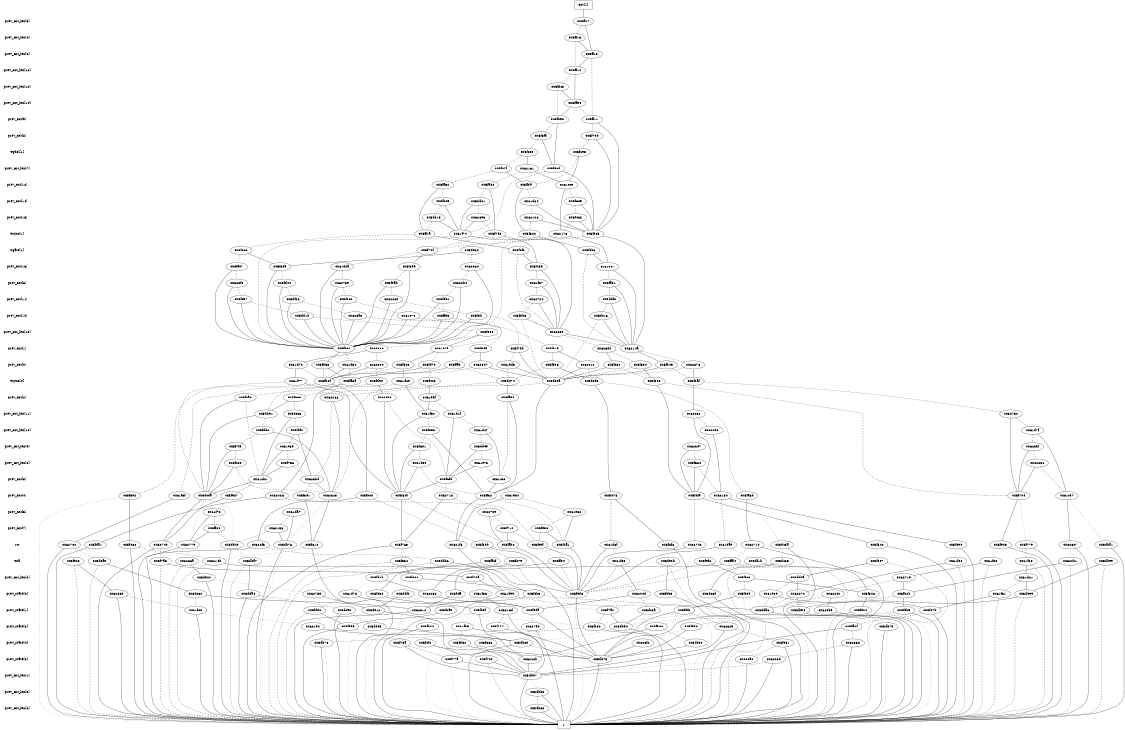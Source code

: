 digraph "DD" {
size = "7.5,10"
center = true;
edge [dir = none];
{ node [shape = plaintext];
  edge [style = invis];
  "CONST NODES" [style = invis];
" prev_cnt_len[5] " -> " prev_cnt_len[4] " -> " prev_cnt_len[6] " -> " prev_cnt_len[13] " -> " prev_cnt_len[12] " -> " prev_cnt_len[14] " -> " prev_cnt[9] " -> " prev_cnt[8] " -> " Tgdel[1] " -> " prev_cnt_len[7] " -> " prev_cnt[12] " -> " prev_cnt[14] " -> " prev_cnt[15] " -> " Tsync[1] " -> " Tgate[1] " -> " prev_cnt[13] " -> " prev_cnt[6] " -> " prev_cnt[11] " -> " prev_cnt[10] " -> " prev_cnt_len[15] " -> " prev_cnt[1] " -> " prev_cnt[0] " -> " Tsync[4] " -> " prev_cnt[2] " -> " prev_cnt_len[11] " -> " prev_cnt_len[10] " -> " prev_cnt_len[9] " -> " prev_cnt_len[8] " -> " prev_cnt[3] " -> " prev_cnt[4] " -> " prev_cnt[5] " -> " prev_cnt[7] " -> " rst " -> " ena " -> " prev_cnt_len[0] " -> " prev_state[0] " -> " prev_state[1] " -> " prev_state[2] " -> " prev_state[4] " -> " prev_state[3] " -> " prev_cnt_len[1] " -> " prev_cnt_len[3] " -> " prev_cnt_len[2] " -> "CONST NODES"; 
}
{ rank = same; node [shape = box]; edge [style = invis];
"  cnt[1]  "; }
{ rank = same; " prev_cnt_len[5] ";
"0x5ff17";
}
{ rank = same; " prev_cnt_len[4] ";
"0x5ff16";
}
{ rank = same; " prev_cnt_len[6] ";
"0x5ff15";
}
{ rank = same; " prev_cnt_len[13] ";
"0x5ff14";
}
{ rank = same; " prev_cnt_len[12] ";
"0x5fdc8";
}
{ rank = same; " prev_cnt_len[14] ";
"0x5fa94";
}
{ rank = same; " prev_cnt[9] ";
"0x5ff11";
"0x5fb98";
}
{ rank = same; " prev_cnt[8] ";
"0x5f79b";
"0x5f8fa";
}
{ rank = same; " Tgdel[1] ";
"0x5f8ee";
"0x5fc95";
}
{ rank = same; " prev_cnt_len[7] ";
"0x5fc7f";
"0x62161";
"0x5fe8d";
}
{ rank = same; " prev_cnt[12] ";
"0x5fa32";
"0x5fa2c";
"0x5fbf7";
"0x61ce9";
}
{ rank = same; " prev_cnt[14] ";
"0x5fbc9";
"0x5f669";
"0x61d64";
"0x5dd01";
}
{ rank = same; " prev_cnt[15] ";
"0x5f483";
"0x62893";
"0x5dd15";
"0x62126";
}
{ rank = same; " Tsync[1] ";
"0x5fe85";
"0x5ff1a";
"0x61f74";
"0x62178";
"0x5f602";
"0x5f7dc";
}
{ rank = same; " Tgate[1] ";
"0x5f8bc";
"0x5de84";
"0x5f8f0";
"0x5f8c6";
"0x5f74f";
}
{ rank = same; " prev_cnt[13] ";
"0x62064";
"0x5f3da";
"0x5fac7";
"0x61e2a";
"0x5f899";
"0x5f45d";
"0x61e47";
}
{ rank = same; " prev_cnt[6] ";
"0x5fd44";
"0x5fa31";
"0x623fe";
"0x61f37";
"0x62739";
"0x622b4";
"0x5f9ab";
}
{ rank = same; " prev_cnt[11] ";
"0x5df38";
"0x5feb2";
"0x5ddf8";
"0x5fc97";
"0x62704";
"0x6226e";
"0x5f8c0";
}
{ rank = same; " prev_cnt[10] ";
"0x61e79";
"0x5dd1b";
"0x626a3";
"0x5fcf1";
"0x5fdb3";
"0x5ff93";
"0x5dc16";
}
{ rank = same; " prev_cnt_len[15] ";
"0x5fe40";
"0x62639";
}
{ rank = same; " prev_cnt[1] ";
"0x5f6ee";
"0x623d0";
"0x6214a";
"0x61c7e";
"0x5f61e";
"0x5f7bb";
"0x6268c";
"0x5fbc2";
}
{ rank = same; " prev_cnt[0] ";
"0x6220c";
"0x6201e";
"0x5f604";
"0x5f943";
"0x5f503";
"0x5fd70";
"0x61ed5";
"0x5fc34";
"0x61d70";
"0x62347";
"0x5ffa9";
"0x5f596";
"0x62678";
"0x61d54";
"0x5fb53";
}
{ rank = same; " Tsync[4] ";
"0x5dc74";
"0x5deea";
"0x61f77";
"0x61dce";
"0x5f4c8";
"0x5fb8f";
"0x5fa8a";
"0x5fd90";
"0x5ded5";
"0x5fbaf";
"0x5f693";
}
{ rank = same; " prev_cnt[2] ";
"0x62436";
"0x61eef";
"0x5fca6";
"0x62268";
"0x5f666";
"0x5fae4";
}
{ rank = same; " prev_cnt_len[11] ";
"0x6275c";
"0x5db91";
"0x5dc83";
"0x62032";
"0x61f5c";
"0x61d1f";
}
{ rank = same; " prev_cnt_len[10] ";
"0x61dc7";
"0x5fdf0";
"0x622d2";
"0x61d7f";
"0x5f858";
"0x5fddc";
}
{ rank = same; " prev_cnt_len[9] ";
"0x5f6d1";
"0x623fd";
"0x5ddee";
"0x61e89";
"0x623e7";
"0x5f7f9";
}
{ rank = same; " prev_cnt_len[8] ";
"0x5f756";
"0x5fc09";
"0x6263c";
"0x61d5e";
"0x61e73";
"0x5f580";
}
{ rank = same; " prev_cnt[3] ";
"0x61cb2";
"0x61cc0";
"0x623bd";
"0x5f6fd";
}
{ rank = same; " prev_cnt[4] ";
"0x61ce7";
"0x5f84f";
"0x62426";
"0x5f4f9";
"0x62825";
"0x5f5e2";
"0x5dcda";
"0x61e54";
"0x62718";
"0x61f5f";
"0x5f704";
"0x5fe87";
"0x5fa8d";
"0x5ff32";
"0x5fbcd";
"0x5f473";
"0x6215c";
"0x5f3e1";
}
{ rank = same; " prev_cnt[5] ";
"0x61da7";
"0x61f78";
"0x62729";
"0x61e32";
}
{ rank = same; " prev_cnt[7] ";
"0x5ff04";
"0x5fe58";
"0x5f712";
"0x62158";
}
{ rank = same; " rst ";
"0x6277e";
"0x5fda1";
"0x6274c";
"0x5fe45";
"0x61eae";
"0x6274e";
"0x5f46c";
"0x5f81c";
"0x5f8f8";
"0x5f54c";
"0x5fc9f";
"0x5f763";
"0x5dba1";
"0x5fabc";
"0x5dc5a";
"0x5dd4e";
"0x62714";
"0x5f77e";
"0x61d8f";
"0x626c7";
"0x6270c";
"0x622f5";
"0x621f8";
"0x5db76";
"0x5f4a1";
"0x5f59b";
"0x5f499";
}
{ rank = same; " ena ";
"0x5dc25";
"0x5ddb6";
"0x61f35";
"0x5f9f2";
"0x5de0b";
"0x5deae";
"0x6214b";
"0x5df1b";
"0x61f55";
"0x5f9e7";
"0x620b1";
"0x5f7a5";
"0x5dba7";
"0x5facf";
"0x6266a";
"0x5db9e";
"0x5ffa4";
"0x5ff34";
"0x61f85";
"0x5f679";
"0x5f53c";
"0x5fec0";
"0x61f40";
}
{ rank = same; " prev_cnt_len[0] ";
"0x5dbba";
"0x5f664";
"0x5f70a";
"0x5fd1b";
"0x61d21";
"0x5fec3";
"0x5de0c";
"0x6271e";
}
{ rank = same; " prev_state[0] ";
"0x5db99";
"0x5feb5";
"0x61f31";
"0x5f506";
"0x5f4ff";
"0x61d78";
"0x5dda4";
"0x6204d";
"0x62252";
"0x5fced";
"0x6286b";
"0x5ddf2";
"0x5fcb3";
"0x5dc60";
"0x6224c";
"0x5fed8";
"0x61f36";
"0x6227c";
"0x62759";
"0x61d99";
"0x5fb2b";
"0x5dc6d";
"0x5f450";
"0x61d09";
}
{ rank = same; " prev_state[1] ";
"0x5dc3a";
"0x5dda6";
"0x5f7a2";
"0x5db94";
"0x5feb9";
"0x5fde0";
"0x61f63";
"0x5f67b";
"0x5f9da";
"0x5f6ae";
"0x5dc98";
"0x5de12";
"0x5fef0";
"0x5fe20";
"0x620be";
"0x5fbef";
"0x6216d";
"0x62812";
}
{ rank = same; " prev_state[2] ";
"0x5fed0";
"0x5db90";
"0x62790";
"0x5fb24";
"0x62329";
"0x62194";
"0x5f900";
"0x5f99e";
"0x5fa2f";
"0x5dbe5";
"0x61fb9";
"0x5fb50";
"0x5db79";
"0x5f777";
}
{ rank = same; " prev_state[4] ";
"0x5f4f4";
"0x626f2";
"0x5fd32";
"0x5de00";
"0x5db8e";
"0x5f668";
"0x5f73a";
"0x5f951";
"0x5db78";
"0x62868";
}
{ rank = same; " prev_state[3] ";
"0x622cb";
"0x5f77a";
"0x5f7c3";
"0x626a2";
"0x6203d";
"0x5db75";
}
{ rank = same; " prev_cnt_len[1] ";
"0x5dbb7";
}
{ rank = same; " prev_cnt_len[3] ";
"0x5dbb5";
}
{ rank = same; " prev_cnt_len[2] ";
"0x5db88";
}
{ rank = same; "CONST NODES";
{ node [shape = box]; "0x5db40";
}
}
"  cnt[1]  " -> "0x5ff17" [style = solid];
"0x5ff17" -> "0x5ff15";
"0x5ff17" -> "0x5ff16" [style = dashed];
"0x5ff16" -> "0x5ff15";
"0x5ff16" -> "0x5ff14" [style = dashed];
"0x5ff15" -> "0x5ff14";
"0x5ff15" -> "0x5ff11" [style = dashed];
"0x5ff14" -> "0x5fa94";
"0x5ff14" -> "0x5fdc8" [style = dashed];
"0x5fdc8" -> "0x5fa94";
"0x5fdc8" -> "0x5fb98" [style = dashed];
"0x5fa94" -> "0x5fb98";
"0x5fa94" -> "0x5ff11" [style = dashed];
"0x5ff11" -> "0x5fe85";
"0x5ff11" -> "0x5f79b" [style = dashed];
"0x5fb98" -> "0x5fe8d";
"0x5fb98" -> "0x5f8fa" [style = dashed];
"0x5f79b" -> "0x5fe85";
"0x5f79b" -> "0x5fc95" [style = dashed];
"0x5f8fa" -> "0x5fe8d";
"0x5f8fa" -> "0x5f8ee" [style = dashed];
"0x5f8ee" -> "0x62161";
"0x5f8ee" -> "0x5fc7f" [style = dashed];
"0x5fc95" -> "0x61ce9";
"0x5fc95" -> "0x5fbf7" [style = dashed];
"0x5fc7f" -> "0x5fbf7";
"0x5fc7f" -> "0x5fa32" [style = dashed];
"0x62161" -> "0x61ce9";
"0x62161" -> "0x5fa2c" [style = dashed];
"0x5fe8d" -> "0x5fe85";
"0x5fe8d" -> "0x61f74" [style = dashed];
"0x5fa32" -> "0x5ff1a";
"0x5fa32" -> "0x5fbc9" [style = dashed];
"0x5fa2c" -> "0x5f7dc";
"0x5fa2c" -> "0x5dd01" [style = dashed];
"0x5fbf7" -> "0x5f602";
"0x5fbf7" -> "0x61d64" [style = dashed];
"0x61ce9" -> "0x62178";
"0x61ce9" -> "0x5f669" [style = dashed];
"0x5fbc9" -> "0x61f74";
"0x5fbc9" -> "0x5dd15" [style = dashed];
"0x5f669" -> "0x5fe85";
"0x5f669" -> "0x5f483" [style = dashed];
"0x61d64" -> "0x5fe85";
"0x61d64" -> "0x62126" [style = dashed];
"0x5dd01" -> "0x61f74";
"0x5dd01" -> "0x62893" [style = dashed];
"0x5f483" -> "0x5fe85";
"0x5f483" -> "0x62178" [style = dashed];
"0x62893" -> "0x61f74";
"0x62893" -> "0x5f7dc" [style = dashed];
"0x5dd15" -> "0x61f74";
"0x5dd15" -> "0x5ff1a" [style = dashed];
"0x62126" -> "0x5fe85";
"0x62126" -> "0x5f602" [style = dashed];
"0x5fe85" -> "0x6214a";
"0x5fe85" -> "0x5fbc2" [style = dashed];
"0x5ff1a" -> "0x5f8f0";
"0x5ff1a" -> "0x5f8c6" [style = dashed];
"0x61f74" -> "0x62639";
"0x61f74" -> "0x5fbc2" [style = dashed];
"0x62178" -> "0x61e47";
"0x62178" -> "0x5f74f" [style = dashed];
"0x5f602" -> "0x5f8bc";
"0x5f602" -> "0x5de84" [style = dashed];
"0x5f7dc" -> "0x5f45d";
"0x5f7dc" -> "0x5f74f" [style = dashed];
"0x5f8bc" -> "0x61e47";
"0x5f8bc" -> "0x6214a" [style = dashed];
"0x5de84" -> "0x5f3da";
"0x5de84" -> "0x62064" [style = dashed];
"0x5f8f0" -> "0x5f45d";
"0x5f8f0" -> "0x62639" [style = dashed];
"0x5f8c6" -> "0x5f3da";
"0x5f8c6" -> "0x5fac7" [style = dashed];
"0x5f74f" -> "0x5f899";
"0x5f74f" -> "0x61e2a" [style = dashed];
"0x62064" -> "0x5fbc2";
"0x62064" -> "0x622b4" [style = dashed];
"0x5f3da" -> "0x5fbc2";
"0x5f3da" -> "0x5fd44" [style = dashed];
"0x5fac7" -> "0x5fbc2";
"0x5fac7" -> "0x623fe" [style = dashed];
"0x61e2a" -> "0x5fbc2";
"0x61e2a" -> "0x62739" [style = dashed];
"0x5f899" -> "0x5fbc2";
"0x5f899" -> "0x5f9ab" [style = dashed];
"0x5f45d" -> "0x62639";
"0x5f45d" -> "0x61f37" [style = dashed];
"0x61e47" -> "0x6214a";
"0x61e47" -> "0x5fa31" [style = dashed];
"0x5fd44" -> "0x5fbc2";
"0x5fd44" -> "0x5df38" [style = dashed];
"0x5fa31" -> "0x6214a";
"0x5fa31" -> "0x5ddf8" [style = dashed];
"0x623fe" -> "0x5fbc2";
"0x623fe" -> "0x5fc97" [style = dashed];
"0x61f37" -> "0x62639";
"0x61f37" -> "0x62704" [style = dashed];
"0x62739" -> "0x5fbc2";
"0x62739" -> "0x5f8c0" [style = dashed];
"0x622b4" -> "0x5fbc2";
"0x622b4" -> "0x5feb2" [style = dashed];
"0x5f9ab" -> "0x5fbc2";
"0x5f9ab" -> "0x6226e" [style = dashed];
"0x5df38" -> "0x5fbc2";
"0x5df38" -> "0x626a3" [style = dashed];
"0x5feb2" -> "0x5fbc2";
"0x5feb2" -> "0x5ff93" [style = dashed];
"0x5ddf8" -> "0x6214a";
"0x5ddf8" -> "0x5dc16" [style = dashed];
"0x5fc97" -> "0x5fbc2";
"0x5fc97" -> "0x5dd1b" [style = dashed];
"0x62704" -> "0x62639";
"0x62704" -> "0x5fdb3" [style = dashed];
"0x6226e" -> "0x5fbc2";
"0x6226e" -> "0x5fcf1" [style = dashed];
"0x5f8c0" -> "0x5fbc2";
"0x5f8c0" -> "0x61e79" [style = dashed];
"0x61e79" -> "0x5fbc2";
"0x61e79" -> "0x5f61e" [style = dashed];
"0x5dd1b" -> "0x5fbc2";
"0x5dd1b" -> "0x5fe40" [style = dashed];
"0x626a3" -> "0x5fbc2";
"0x626a3" -> "0x5f6ee" [style = dashed];
"0x5fcf1" -> "0x5fbc2";
"0x5fcf1" -> "0x5f7bb" [style = dashed];
"0x5fdb3" -> "0x62639";
"0x5fdb3" -> "0x5deea" [style = dashed];
"0x5ff93" -> "0x5fbc2";
"0x5ff93" -> "0x61c7e" [style = dashed];
"0x5dc16" -> "0x6214a";
"0x5dc16" -> "0x5deea" [style = dashed];
"0x5fe40" -> "0x61c7e";
"0x5fe40" -> "0x6268c" [style = dashed];
"0x62639" -> "0x6214a";
"0x62639" -> "0x623d0" [style = dashed];
"0x5f6ee" -> "0x62347";
"0x5f6ee" -> "0x5ffa9" [style = dashed];
"0x623d0" -> "0x5fc34";
"0x623d0" -> "0x5f604" [style = dashed];
"0x6214a" -> "0x5f943";
"0x6214a" -> "0x62678" [style = dashed];
"0x61c7e" -> "0x5f503";
"0x61c7e" -> "0x5fd70" [style = dashed];
"0x5f61e" -> "0x6201e";
"0x5f61e" -> "0x5f596" [style = dashed];
"0x5f7bb" -> "0x5deea";
"0x5f7bb" -> "0x61ed5" [style = dashed];
"0x6268c" -> "0x61d70";
"0x6268c" -> "0x6220c" [style = dashed];
"0x5fbc2" -> "0x5fb53";
"0x5fbc2" -> "0x61d54" [style = dashed];
"0x6220c" -> "0x5fb8f";
"0x6220c" -> "0x5fd90" [style = dashed];
"0x6201e" -> "0x5deea";
"0x6201e" -> "0x5ded5" [style = dashed];
"0x5f604" -> "0x5f693";
"0x5f604" -> "0x5deea" [style = dashed];
"0x5f943" -> "0x5deea";
"0x5f943" -> "0x5fbaf" [style = dashed];
"0x5f503" -> "0x61dce";
"0x5f503" -> "0x5fb8f" [style = dashed];
"0x5fd70" -> "0x5fb8f";
"0x5fd70" -> "0x5f4c8" [style = dashed];
"0x61ed5" -> "0x5deea";
"0x61ed5" -> "0x5dc74" [style = dashed];
"0x5fc34" -> "0x5deea";
"0x5fc34" -> "0x5f693" [style = dashed];
"0x61d70" -> "0x61f77";
"0x61d70" -> "0x5fb8f" [style = dashed];
"0x62347" -> "0x5deea";
"0x62347" -> "0x5fa8a" [style = dashed];
"0x5ffa9" -> "0x5fa8a";
"0x5ffa9" -> "0x5dc74" [style = dashed];
"0x5f596" -> "0x5ded5";
"0x5f596" -> "0x5dc74" [style = dashed];
"0x62678" -> "0x5fbaf";
"0x62678" -> "0x5deea" [style = dashed];
"0x61d54" -> "0x5fb8f";
"0x61d54" -> "0x5fa8a" [style = dashed];
"0x5fb53" -> "0x5fa8a";
"0x5fb53" -> "0x5fb8f" [style = dashed];
"0x5dc74" -> "0x5fae4";
"0x5dc74" -> "0x62268" [style = dashed];
"0x5deea" -> "0x5ff32";
"0x5deea" -> "0x62825" [style = dashed];
"0x61f77" -> "0x5f84f";
"0x61f77" -> "0x5dcda" [style = dashed];
"0x61dce" -> "0x61f5c";
"0x61dce" -> "0x5db91" [style = dashed];
"0x5f4c8" -> "0x61eef";
"0x5f4c8" -> "0x5f666" [style = dashed];
"0x5fb8f" -> "0x5fbcd";
"0x5fb8f" -> "0x5f5e2" [style = dashed];
"0x5fa8a" -> "0x62426";
"0x5fa8a" -> "0x61f5f" [style = dashed];
"0x5fd90" -> "0x62436";
"0x5fd90" -> "0x5fca6" [style = dashed];
"0x5ded5" -> "0x5f473";
"0x5ded5" -> "0x5fa8d" [style = dashed];
"0x5fbaf" -> "0x62032";
"0x5fbaf" -> "0x6275c" [style = dashed];
"0x5f693" -> "0x5f4f9";
"0x5f693" -> "0x5f704" [style = dashed];
"0x62436" -> "0x5f84f";
"0x62436" -> "0x5f6fd" [style = dashed];
"0x61eef" -> "0x61f5c";
"0x61eef" -> "0x61d1f" [style = dashed];
"0x5fca6" -> "0x5dcda";
"0x5fca6" -> "0x61cb2" [style = dashed];
"0x62268" -> "0x62825";
"0x62268" -> "0x623bd" [style = dashed];
"0x5f666" -> "0x5db91";
"0x5f666" -> "0x5dc83" [style = dashed];
"0x5fae4" -> "0x5ff32";
"0x5fae4" -> "0x61cc0" [style = dashed];
"0x6275c" -> "0x5f704";
"0x6275c" -> "0x61d7f" [style = dashed];
"0x5db91" -> "0x5dcda";
"0x5db91" -> "0x5fddc" [style = dashed];
"0x5dc83" -> "0x61cb2";
"0x5dc83" -> "0x5fdf0" [style = dashed];
"0x62032" -> "0x5f4f9";
"0x62032" -> "0x622d2" [style = dashed];
"0x61f5c" -> "0x5f84f";
"0x61f5c" -> "0x5f858" [style = dashed];
"0x61d1f" -> "0x5f6fd";
"0x61d1f" -> "0x61dc7" [style = dashed];
"0x61dc7" -> "0x61cc0";
"0x61dc7" -> "0x5ddee" [style = dashed];
"0x5fdf0" -> "0x623bd";
"0x5fdf0" -> "0x61e89" [style = dashed];
"0x622d2" -> "0x6215c";
"0x622d2" -> "0x623e7" [style = dashed];
"0x61d7f" -> "0x61ce7";
"0x61d7f" -> "0x623fd" [style = dashed];
"0x5f858" -> "0x5ff32";
"0x5f858" -> "0x5f6d1" [style = dashed];
"0x5fddc" -> "0x62825";
"0x5fddc" -> "0x5f7f9" [style = dashed];
"0x5f6d1" -> "0x5f84f";
"0x5f6d1" -> "0x61d5e" [style = dashed];
"0x623fd" -> "0x5f704";
"0x623fd" -> "0x6263c" [style = dashed];
"0x5ddee" -> "0x5f6fd";
"0x5ddee" -> "0x61e73" [style = dashed];
"0x61e89" -> "0x61cb2";
"0x61e89" -> "0x5f756" [style = dashed];
"0x623e7" -> "0x5f4f9";
"0x623e7" -> "0x5f580" [style = dashed];
"0x5f7f9" -> "0x5dcda";
"0x5f7f9" -> "0x5fc09" [style = dashed];
"0x5f756" -> "0x61cb2";
"0x5f756" -> "0x623bd" [style = dashed];
"0x5fc09" -> "0x5dcda";
"0x5fc09" -> "0x62825" [style = dashed];
"0x6263c" -> "0x5f704";
"0x6263c" -> "0x61ce7" [style = dashed];
"0x61d5e" -> "0x5f84f";
"0x61d5e" -> "0x5ff32" [style = dashed];
"0x61e73" -> "0x5f6fd";
"0x61e73" -> "0x61cc0" [style = dashed];
"0x5f580" -> "0x5f4f9";
"0x5f580" -> "0x6215c" [style = dashed];
"0x61cb2" -> "0x5dcda";
"0x61cb2" -> "0x5fe87" [style = dashed];
"0x61cc0" -> "0x5ff32";
"0x61cc0" -> "0x61e54" [style = dashed];
"0x623bd" -> "0x62825";
"0x623bd" -> "0x5f3e1" [style = dashed];
"0x5f6fd" -> "0x5f84f";
"0x5f6fd" -> "0x62718" [style = dashed];
"0x61ce7" -> "0x626c7";
"0x61ce7" -> "0x5dba1" [style = dotted];
"0x5f84f" -> "0x5f763";
"0x5f84f" -> "0x5fabc" [style = dashed];
"0x62426" -> "0x5fda1";
"0x62426" -> "0x5fc9f" [style = dashed];
"0x5f4f9" -> "0x5f54c";
"0x5f4f9" -> "0x6274c" [style = dashed];
"0x62825" -> "0x5f81c";
"0x62825" -> "0x5db76" [style = dotted];
"0x5f5e2" -> "0x5f46c";
"0x5f5e2" -> "0x5db40" [style = dotted];
"0x5dcda" -> "0x6274e";
"0x5dcda" -> "0x6277e" [style = dotted];
"0x61e54" -> "0x621f8";
"0x61e54" -> "0x61e32" [style = dashed];
"0x62718" -> "0x5f763";
"0x62718" -> "0x62729" [style = dashed];
"0x61f5f" -> "0x6270c";
"0x61f5f" -> "0x5dd4e" [style = dotted];
"0x5f704" -> "0x5fe45";
"0x5f704" -> "0x5f77e" [style = dotted];
"0x5fe87" -> "0x6274e";
"0x5fe87" -> "0x61f78" [style = dotted];
"0x5fa8d" -> "0x62714";
"0x5fa8d" -> "0x5dc5a" [style = dotted];
"0x5ff32" -> "0x621f8";
"0x5ff32" -> "0x5f4a1" [style = dashed];
"0x5fbcd" -> "0x622f5";
"0x5fbcd" -> "0x5f59b" [style = dashed];
"0x5f473" -> "0x5f8f8";
"0x5f473" -> "0x61d8f" [style = dashed];
"0x6215c" -> "0x5f499";
"0x6215c" -> "0x61eae" [style = dashed];
"0x5f3e1" -> "0x5f81c";
"0x5f3e1" -> "0x61da7" [style = dotted];
"0x61da7" -> "0x5db76";
"0x61da7" -> "0x62158" [style = dashed];
"0x61f78" -> "0x6277e";
"0x61f78" -> "0x5ff04" [style = dashed];
"0x62729" -> "0x5fabc";
"0x62729" -> "0x5f712" [style = dashed];
"0x61e32" -> "0x5f4a1";
"0x61e32" -> "0x5fe58" [style = dashed];
"0x5ff04" -> "0x6277e";
"0x5ff04" -> "0x5dd4e" [style = dashed];
"0x5fe58" -> "0x5f4a1";
"0x5fe58" -> "0x5fc9f" [style = dashed];
"0x5f712" -> "0x5fabc";
"0x5f712" -> "0x5fc9f" [style = dashed];
"0x62158" -> "0x5db76";
"0x62158" -> "0x5dd4e" [style = dashed];
"0x6277e" -> "0x5db40";
"0x6277e" -> "0x6266a" [style = dotted];
"0x5fda1" -> "0x5db40";
"0x5fda1" -> "0x5fec0" [style = dotted];
"0x6274c" -> "0x5fed8";
"0x6274c" -> "0x5f9f2" [style = dotted];
"0x5fe45" -> "0x5db40";
"0x5fe45" -> "0x61f85" [style = dotted];
"0x61eae" -> "0x5fed8";
"0x61eae" -> "0x5df1b" [style = dotted];
"0x6274e" -> "0x5db40";
"0x6274e" -> "0x5f7a5" [style = dotted];
"0x5f46c" -> "0x5db40";
"0x5f46c" -> "0x6214b" [style = dashed];
"0x5f81c" -> "0x5db40";
"0x5f81c" -> "0x6214b" [style = dotted];
"0x5f8f8" -> "0x5db40";
"0x5f8f8" -> "0x5de0b" [style = dotted];
"0x5f54c" -> "0x5db40";
"0x5f54c" -> "0x5f9e7" [style = dotted];
"0x5fc9f" -> "0x5fed8";
"0x5fc9f" -> "0x5ff34" [style = dotted];
"0x5f763" -> "0x5db40";
"0x5f763" -> "0x5f53c" [style = dotted];
"0x5dba1" -> "0x5db40";
"0x5dba1" -> "0x5db9e" [style = dotted];
"0x5fabc" -> "0x5fed8";
"0x5fabc" -> "0x5facf" [style = dotted];
"0x5dc5a" -> "0x5db40";
"0x5dc5a" -> "0x5dc25" [style = dotted];
"0x5dd4e" -> "0x5db40";
"0x5dd4e" -> "0x5dba7" [style = dotted];
"0x62714" -> "0x5db40";
"0x62714" -> "0x5ffa4" [style = dotted];
"0x5f77e" -> "0x5db40";
"0x5f77e" -> "0x61f35" [style = dotted];
"0x61d8f" -> "0x5fed8";
"0x61d8f" -> "0x61f55" [style = dotted];
"0x626c7" -> "0x5db40";
"0x626c7" -> "0x620b1" [style = dotted];
"0x6270c" -> "0x5db40";
"0x6270c" -> "0x5deae" [style = dotted];
"0x622f5" -> "0x5db40";
"0x622f5" -> "0x5ddb6" [style = dashed];
"0x621f8" -> "0x5db40";
"0x621f8" -> "0x5ddb6" [style = dotted];
"0x5db76" -> "0x5db40";
"0x5db76" -> "0x5db40" [style = dotted];
"0x5f4a1" -> "0x5fed8";
"0x5f4a1" -> "0x5f679" [style = dotted];
"0x5f59b" -> "0x5fed8";
"0x5f59b" -> "0x5f679" [style = dashed];
"0x5f499" -> "0x5db40";
"0x5f499" -> "0x61f40" [style = dotted];
"0x5dc25" -> "0x5dc6d";
"0x5dc25" -> "0x5db40" [style = dashed];
"0x5ddb6" -> "0x5fcb3";
"0x5ddb6" -> "0x5db40" [style = dashed];
"0x61f35" -> "0x61d21";
"0x61f35" -> "0x5db40" [style = dashed];
"0x5f9f2" -> "0x5fec3";
"0x5f9f2" -> "0x5fed8" [style = dashed];
"0x5de0b" -> "0x5feb5";
"0x5de0b" -> "0x5db40" [style = dashed];
"0x5deae" -> "0x5dc60";
"0x5deae" -> "0x5db40" [style = dashed];
"0x6214b" -> "0x61d99";
"0x6214b" -> "0x5db40" [style = dashed];
"0x5df1b" -> "0x5f506";
"0x5df1b" -> "0x5fed8" [style = dashed];
"0x61f55" -> "0x6204d";
"0x61f55" -> "0x5fed8" [style = dashed];
"0x5f9e7" -> "0x5dbba";
"0x5f9e7" -> "0x5db40" [style = dashed];
"0x620b1" -> "0x5fb2b";
"0x620b1" -> "0x5db40" [style = dashed];
"0x5f7a5" -> "0x5f70a";
"0x5f7a5" -> "0x5db40" [style = dashed];
"0x5dba7" -> "0x5dda4";
"0x5dba7" -> "0x5db40" [style = dashed];
"0x5facf" -> "0x5fd1b";
"0x5facf" -> "0x5fed8" [style = dashed];
"0x6266a" -> "0x5de0c";
"0x6266a" -> "0x5db40" [style = dashed];
"0x5db9e" -> "0x5db99";
"0x5db9e" -> "0x5db40" [style = dashed];
"0x5ffa4" -> "0x5f4ff";
"0x5ffa4" -> "0x5db40" [style = dashed];
"0x5ff34" -> "0x5f450";
"0x5ff34" -> "0x5fed8" [style = dashed];
"0x61f85" -> "0x6271e";
"0x61f85" -> "0x5db40" [style = dashed];
"0x5f679" -> "0x62252";
"0x5f679" -> "0x5fed8" [style = dashed];
"0x5f53c" -> "0x5f664";
"0x5f53c" -> "0x5db40" [style = dashed];
"0x5fec0" -> "0x6286b";
"0x5fec0" -> "0x5db40" [style = dashed];
"0x61f40" -> "0x6227c";
"0x61f40" -> "0x5db40" [style = dashed];
"0x5dbba" -> "0x6227c";
"0x5dbba" -> "0x61d09" [style = dashed];
"0x5f664" -> "0x5fcb3";
"0x5f664" -> "0x5ddf2" [style = dotted];
"0x5f70a" -> "0x61d99";
"0x5f70a" -> "0x61f36" [style = dotted];
"0x5fd1b" -> "0x62252";
"0x5fd1b" -> "0x61d78" [style = dotted];
"0x61d21" -> "0x5db99";
"0x61d21" -> "0x61f31" [style = dashed];
"0x5fec3" -> "0x5f506";
"0x5fec3" -> "0x5fced" [style = dashed];
"0x5de0c" -> "0x5db40";
"0x5de0c" -> "0x62759" [style = dotted];
"0x6271e" -> "0x5fb2b";
"0x6271e" -> "0x6224c" [style = dashed];
"0x5db99" -> "0x5db94";
"0x5db99" -> "0x5db40" [style = dashed];
"0x5feb5" -> "0x5db40";
"0x5feb5" -> "0x5f7a2" [style = dotted];
"0x61f31" -> "0x5f67b";
"0x61f31" -> "0x5db40" [style = dashed];
"0x5f506" -> "0x5fe20";
"0x5f506" -> "0x5db40" [style = dotted];
"0x5f4ff" -> "0x62812";
"0x5f4ff" -> "0x5f7a2" [style = dotted];
"0x61d78" -> "0x5fbef";
"0x61d78" -> "0x5fde0" [style = dashed];
"0x5dda4" -> "0x5db40";
"0x5dda4" -> "0x5dc98" [style = dashed];
"0x6204d" -> "0x5f9da";
"0x6204d" -> "0x5dc3a" [style = dashed];
"0x62252" -> "0x5f9da";
"0x62252" -> "0x5db40" [style = dotted];
"0x5fced" -> "0x5fef0";
"0x5fced" -> "0x5db40" [style = dotted];
"0x6286b" -> "0x5db40";
"0x6286b" -> "0x61f63" [style = dashed];
"0x5ddf2" -> "0x5de12";
"0x5ddf2" -> "0x5f6ae" [style = dotted];
"0x5fcb3" -> "0x5db40";
"0x5fcb3" -> "0x5dda6" [style = dashed];
"0x5dc60" -> "0x62812";
"0x5dc60" -> "0x61f63" [style = dashed];
"0x6224c" -> "0x620be";
"0x6224c" -> "0x5dda6" [style = dashed];
"0x5fed8" -> "0x5db75";
"0x5fed8" -> "0x5db40" [style = dotted];
"0x61f36" -> "0x6216d";
"0x61f36" -> "0x5f6ae" [style = dotted];
"0x6227c" -> "0x5db94";
"0x6227c" -> "0x5dda6" [style = dashed];
"0x62759" -> "0x5de12";
"0x62759" -> "0x5fde0" [style = dotted];
"0x61d99" -> "0x62812";
"0x61d99" -> "0x5dda6" [style = dashed];
"0x5fb2b" -> "0x5feb9";
"0x5fb2b" -> "0x5dda6" [style = dashed];
"0x5dc6d" -> "0x5db40";
"0x5dc6d" -> "0x5dc3a" [style = dotted];
"0x5f450" -> "0x5f9da";
"0x5f450" -> "0x5dc98" [style = dotted];
"0x61d09" -> "0x5f67b";
"0x61d09" -> "0x5dda6" [style = dashed];
"0x5dc3a" -> "0x5db90";
"0x5dc3a" -> "0x5db40" [style = dotted];
"0x5dda6" -> "0x5db40";
"0x5dda6" -> "0x5fb50" [style = dotted];
"0x5f7a2" -> "0x5db90";
"0x5f7a2" -> "0x5fb50" [style = dashed];
"0x5db94" -> "0x5db40";
"0x5db94" -> "0x5db90" [style = dotted];
"0x5feb9" -> "0x5db40";
"0x5feb9" -> "0x5fed0" [style = dashed];
"0x5fde0" -> "0x5f99e";
"0x5fde0" -> "0x5db40" [style = dashed];
"0x61f63" -> "0x5db40";
"0x61f63" -> "0x62194" [style = dotted];
"0x5f67b" -> "0x5db40";
"0x5f67b" -> "0x5fa2f" [style = dashed];
"0x5f9da" -> "0x5db75";
"0x5f9da" -> "0x62790" [style = dashed];
"0x5f6ae" -> "0x5f99e";
"0x5f6ae" -> "0x5fb50" [style = dotted];
"0x5dc98" -> "0x5db40";
"0x5dc98" -> "0x5dbe5" [style = dashed];
"0x5de12" -> "0x5dbb7";
"0x5de12" -> "0x5f99e" [style = dotted];
"0x5fef0" -> "0x5db75";
"0x5fef0" -> "0x62329" [style = dashed];
"0x5fe20" -> "0x5db75";
"0x5fe20" -> "0x5db79" [style = dotted];
"0x620be" -> "0x5db40";
"0x620be" -> "0x5f900" [style = dotted];
"0x5fbef" -> "0x622cb";
"0x5fbef" -> "0x5fb24" [style = dotted];
"0x6216d" -> "0x5dbb7";
"0x6216d" -> "0x5f777" [style = dashed];
"0x62812" -> "0x5db40";
"0x62812" -> "0x61fb9" [style = dotted];
"0x5fed0" -> "0x5db75";
"0x5fed0" -> "0x626f2" [style = dotted];
"0x5db90" -> "0x5db40";
"0x5db90" -> "0x5db8e" [style = dotted];
"0x62790" -> "0x5db40";
"0x62790" -> "0x5db8e" [style = dashed];
"0x5fb24" -> "0x5db40";
"0x5fb24" -> "0x5f4f4" [style = dotted];
"0x62329" -> "0x5dbb7";
"0x62329" -> "0x5f951" [style = dashed];
"0x62194" -> "0x5db8e";
"0x62194" -> "0x5db78" [style = dotted];
"0x5f900" -> "0x622cb";
"0x5f900" -> "0x5de00" [style = dashed];
"0x5f99e" -> "0x5db40";
"0x5f99e" -> "0x5f73a" [style = dotted];
"0x5fa2f" -> "0x5dbb7";
"0x5fa2f" -> "0x62868" [style = dashed];
"0x5dbe5" -> "0x5db8e";
"0x5dbe5" -> "0x5db40" [style = dotted];
"0x61fb9" -> "0x5db75";
"0x61fb9" -> "0x5fd32" [style = dashed];
"0x5fb50" -> "0x5db40";
"0x5fb50" -> "0x5db78" [style = dashed];
"0x5db79" -> "0x5db40";
"0x5db79" -> "0x5db40" [style = dotted];
"0x5f777" -> "0x5db75";
"0x5f777" -> "0x5f668" [style = dotted];
"0x5f4f4" -> "0x5dbb7";
"0x5f4f4" -> "0x5f7c3" [style = dashed];
"0x626f2" -> "0x5db75";
"0x626f2" -> "0x5db75" [style = dotted];
"0x5fd32" -> "0x5db75";
"0x5fd32" -> "0x5db40" [style = dotted];
"0x5de00" -> "0x5db75";
"0x5de00" -> "0x6203d" [style = dotted];
"0x5db8e" -> "0x5db40";
"0x5db8e" -> "0x5db75" [style = dashed];
"0x5f668" -> "0x622cb";
"0x5f668" -> "0x5f77a" [style = dotted];
"0x5f73a" -> "0x5dbb7";
"0x5f73a" -> "0x5f77a" [style = dashed];
"0x5f951" -> "0x5db40";
"0x5f951" -> "0x626a2" [style = dashed];
"0x5db78" -> "0x5db40";
"0x5db78" -> "0x5db40" [style = dotted];
"0x62868" -> "0x5db40";
"0x62868" -> "0x6203d" [style = dashed];
"0x622cb" -> "0x5dbb7";
"0x622cb" -> "0x5dbb7" [style = dotted];
"0x5f77a" -> "0x5dbb7";
"0x5f77a" -> "0x5db40" [style = dotted];
"0x5f7c3" -> "0x5dbb7";
"0x5f7c3" -> "0x5db40" [style = dashed];
"0x626a2" -> "0x5db40";
"0x626a2" -> "0x5dbb7" [style = dotted];
"0x6203d" -> "0x5db40";
"0x6203d" -> "0x5dbb7" [style = dashed];
"0x5db75" -> "0x5db40";
"0x5db75" -> "0x5db40" [style = dotted];
"0x5dbb7" -> "0x5db40";
"0x5dbb7" -> "0x5dbb5" [style = dotted];
"0x5dbb5" -> "0x5db40";
"0x5dbb5" -> "0x5db88" [style = dashed];
"0x5db88" -> "0x5db40";
"0x5db88" -> "0x5db40" [style = dotted];
"0x5db40" [label = "1"];
}
